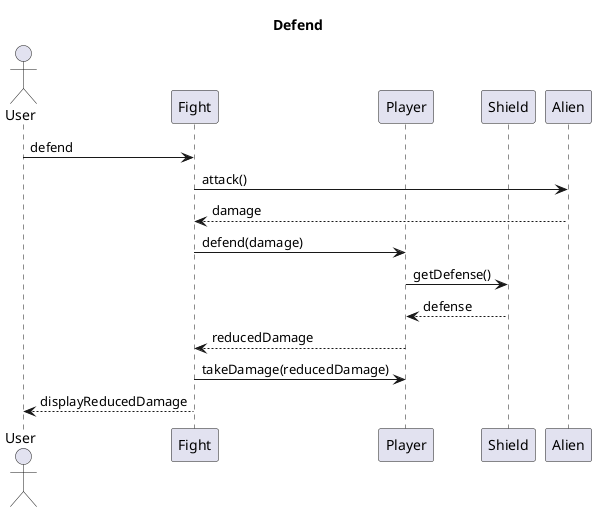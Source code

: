 @startuml

title Defend

actor User
participant Fight
participant Player
participant Shield
participant Alien

User -> Fight : defend
Fight -> Alien : attack()
return damage
Fight -> Player : defend(damage)
Player -> Shield : getDefense()
return defense
Player --> Fight : reducedDamage
Fight -> Player : takeDamage(reducedDamage)
Fight --> User : displayReducedDamage

@enduml